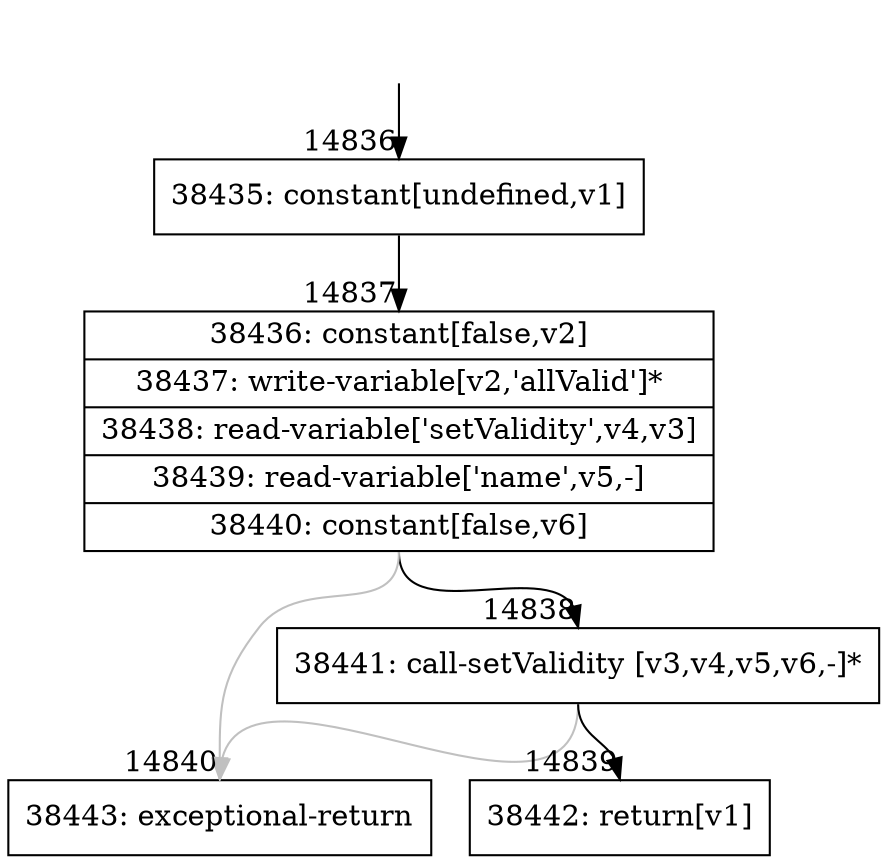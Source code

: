 digraph {
rankdir="TD"
BB_entry1195[shape=none,label=""];
BB_entry1195 -> BB14836 [tailport=s, headport=n, headlabel="    14836"]
BB14836 [shape=record label="{38435: constant[undefined,v1]}" ] 
BB14836 -> BB14837 [tailport=s, headport=n, headlabel="      14837"]
BB14837 [shape=record label="{38436: constant[false,v2]|38437: write-variable[v2,'allValid']*|38438: read-variable['setValidity',v4,v3]|38439: read-variable['name',v5,-]|38440: constant[false,v6]}" ] 
BB14837 -> BB14838 [tailport=s, headport=n, headlabel="      14838"]
BB14837 -> BB14840 [tailport=s, headport=n, color=gray, headlabel="      14840"]
BB14838 [shape=record label="{38441: call-setValidity [v3,v4,v5,v6,-]*}" ] 
BB14838 -> BB14839 [tailport=s, headport=n, headlabel="      14839"]
BB14838 -> BB14840 [tailport=s, headport=n, color=gray]
BB14839 [shape=record label="{38442: return[v1]}" ] 
BB14840 [shape=record label="{38443: exceptional-return}" ] 
//#$~ 24944
}

